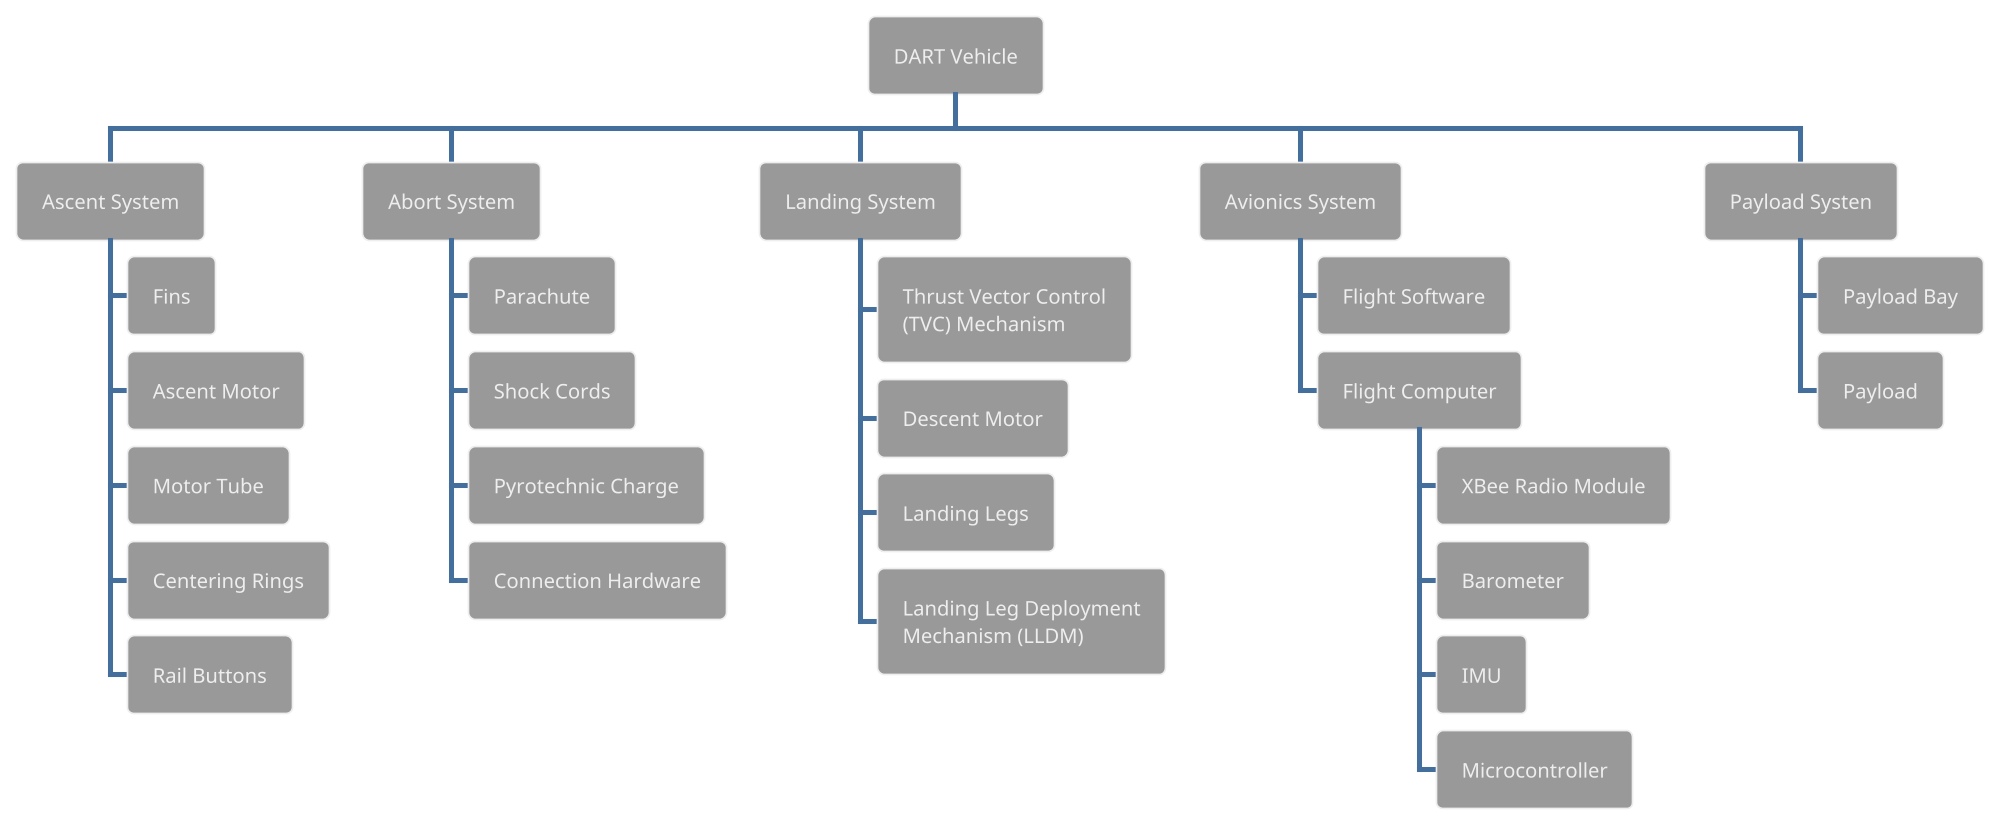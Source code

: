 @startwbs system_hierarchy
scale 1920*1080
!theme spacelab

* DART Vehicle

** Ascent System
*** Fins
*** Ascent Motor
*** Motor Tube
*** Centering Rings
*** Rail Buttons

** Abort System
*** Parachute
*** Shock Cords
*** Pyrotechnic Charge
*** Connection Hardware

** Landing System
***:Thrust Vector Control
(TVC) Mechanism;
*** Descent Motor
*** Landing Legs
***:Landing Leg Deployment
Mechanism (LLDM);

** Avionics System
*** Flight Software
*** Flight Computer
**** XBee Radio Module
**** Barometer
**** IMU
**** Microcontroller

** Payload Systen
*** Payload Bay
*** Payload
@endwbs